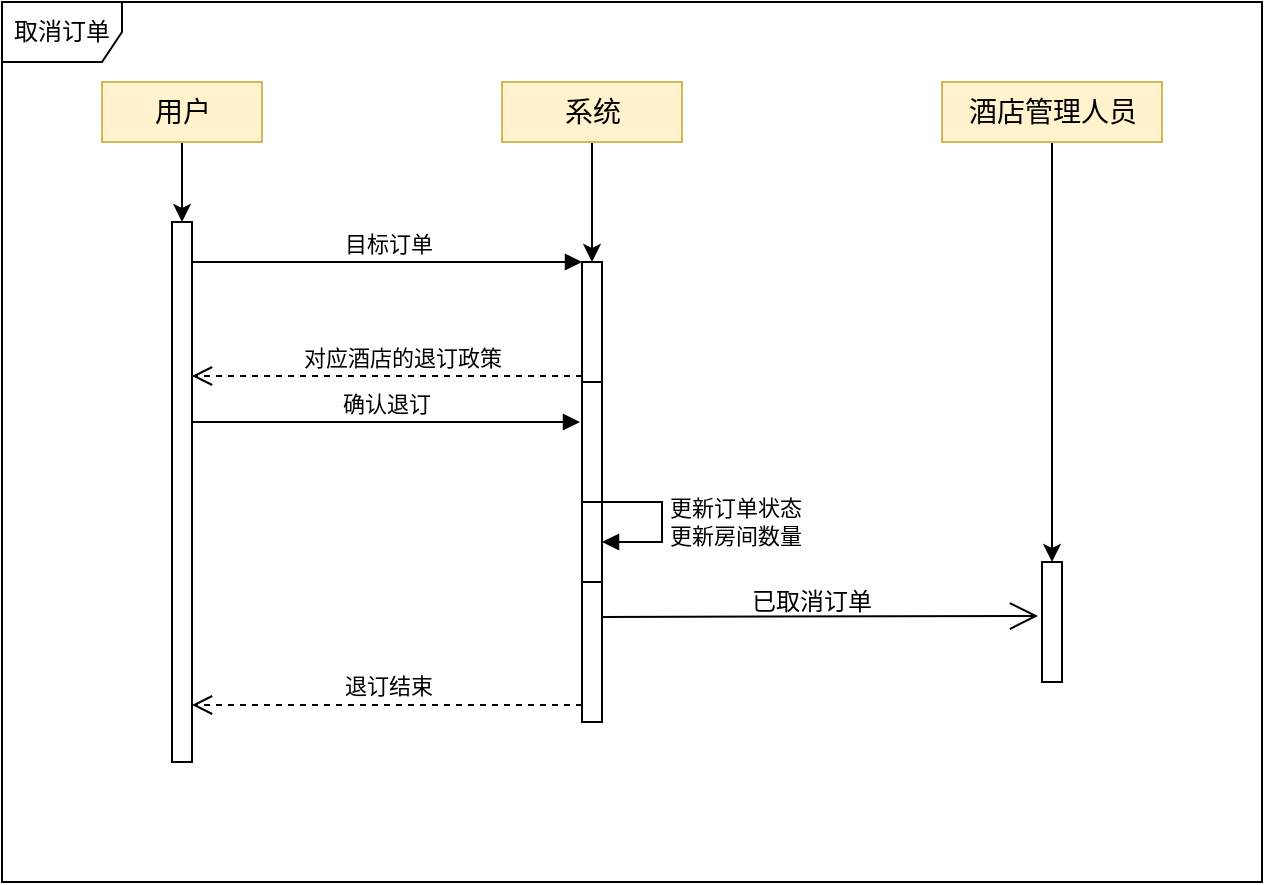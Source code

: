 <mxfile version="12.8.8" type="device"><diagram id="35aAQl2tRYmaV970tBI6" name="Page-1"><mxGraphModel dx="1038" dy="576" grid="1" gridSize="10" guides="1" tooltips="1" connect="1" arrows="1" fold="1" page="1" pageScale="1" pageWidth="827" pageHeight="1169" math="0" shadow="0"><root><mxCell id="0"/><mxCell id="1" parent="0"/><mxCell id="Z0g2VpmoBOM07DH425oh-5" value="" style="edgeStyle=orthogonalEdgeStyle;rounded=0;orthogonalLoop=1;jettySize=auto;html=1;" edge="1" parent="1" source="Z0g2VpmoBOM07DH425oh-1" target="Z0g2VpmoBOM07DH425oh-4"><mxGeometry relative="1" as="geometry"/></mxCell><mxCell id="Z0g2VpmoBOM07DH425oh-1" value="&lt;font style=&quot;font-size: 14px&quot;&gt;用户&lt;/font&gt;" style="html=1;fillColor=#fff2cc;strokeColor=#d6b656;" vertex="1" parent="1"><mxGeometry x="150" y="110" width="80" height="30" as="geometry"/></mxCell><mxCell id="Z0g2VpmoBOM07DH425oh-9" value="" style="edgeStyle=orthogonalEdgeStyle;rounded=0;orthogonalLoop=1;jettySize=auto;html=1;" edge="1" parent="1" source="Z0g2VpmoBOM07DH425oh-2" target="Z0g2VpmoBOM07DH425oh-6"><mxGeometry relative="1" as="geometry"/></mxCell><mxCell id="Z0g2VpmoBOM07DH425oh-2" value="&lt;font style=&quot;font-size: 14px&quot;&gt;系统&lt;/font&gt;" style="html=1;fillColor=#fff2cc;strokeColor=#d6b656;" vertex="1" parent="1"><mxGeometry x="350" y="110" width="90" height="30" as="geometry"/></mxCell><mxCell id="Z0g2VpmoBOM07DH425oh-25" style="edgeStyle=orthogonalEdgeStyle;rounded=0;orthogonalLoop=1;jettySize=auto;html=1;" edge="1" parent="1" source="Z0g2VpmoBOM07DH425oh-3" target="Z0g2VpmoBOM07DH425oh-22"><mxGeometry relative="1" as="geometry"/></mxCell><mxCell id="Z0g2VpmoBOM07DH425oh-3" value="&lt;font style=&quot;font-size: 14px&quot;&gt;酒店管理人员&lt;/font&gt;" style="html=1;fillColor=#fff2cc;strokeColor=#d6b656;" vertex="1" parent="1"><mxGeometry x="570" y="110" width="110" height="30" as="geometry"/></mxCell><mxCell id="Z0g2VpmoBOM07DH425oh-4" value="" style="html=1;points=[];perimeter=orthogonalPerimeter;" vertex="1" parent="1"><mxGeometry x="185" y="180" width="10" height="270" as="geometry"/></mxCell><mxCell id="Z0g2VpmoBOM07DH425oh-6" value="" style="html=1;points=[];perimeter=orthogonalPerimeter;" vertex="1" parent="1"><mxGeometry x="390" y="200" width="10" height="60" as="geometry"/></mxCell><mxCell id="Z0g2VpmoBOM07DH425oh-7" value="目标订单" style="html=1;verticalAlign=bottom;endArrow=block;entryX=0;entryY=0;" edge="1" target="Z0g2VpmoBOM07DH425oh-6" parent="1" source="Z0g2VpmoBOM07DH425oh-4"><mxGeometry relative="1" as="geometry"><mxPoint x="320" y="200" as="sourcePoint"/></mxGeometry></mxCell><mxCell id="Z0g2VpmoBOM07DH425oh-8" value="对应酒店的退订政策" style="html=1;verticalAlign=bottom;endArrow=open;dashed=1;endSize=8;exitX=0;exitY=0.95;" edge="1" source="Z0g2VpmoBOM07DH425oh-6" parent="1" target="Z0g2VpmoBOM07DH425oh-4"><mxGeometry x="0.026" y="-10" relative="1" as="geometry"><mxPoint x="320" y="276" as="targetPoint"/><Array as="points"><mxPoint x="290" y="257"/></Array><mxPoint x="10" y="10" as="offset"/></mxGeometry></mxCell><mxCell id="Z0g2VpmoBOM07DH425oh-16" value="" style="html=1;points=[];perimeter=orthogonalPerimeter;" vertex="1" parent="1"><mxGeometry x="390" y="260" width="10" height="170" as="geometry"/></mxCell><mxCell id="Z0g2VpmoBOM07DH425oh-17" value="确认退订" style="html=1;verticalAlign=bottom;endArrow=block;" edge="1" parent="1" source="Z0g2VpmoBOM07DH425oh-4"><mxGeometry relative="1" as="geometry"><mxPoint x="320" y="281" as="sourcePoint"/><mxPoint x="389" y="280" as="targetPoint"/></mxGeometry></mxCell><mxCell id="Z0g2VpmoBOM07DH425oh-18" value="退订结束" style="html=1;verticalAlign=bottom;endArrow=open;dashed=1;endSize=8;exitX=0;exitY=0.95;" edge="1" source="Z0g2VpmoBOM07DH425oh-16" parent="1" target="Z0g2VpmoBOM07DH425oh-4"><mxGeometry relative="1" as="geometry"><mxPoint x="320" y="336" as="targetPoint"/></mxGeometry></mxCell><mxCell id="Z0g2VpmoBOM07DH425oh-19" value="" style="html=1;points=[];perimeter=orthogonalPerimeter;" vertex="1" parent="1"><mxGeometry x="390" y="320" width="10" height="40" as="geometry"/></mxCell><mxCell id="Z0g2VpmoBOM07DH425oh-20" value="更新订单状态&lt;br&gt;更新房间数量" style="edgeStyle=orthogonalEdgeStyle;html=1;align=left;spacingLeft=2;endArrow=block;rounded=0;exitX=1;exitY=0.294;exitDx=0;exitDy=0;exitPerimeter=0;" edge="1" target="Z0g2VpmoBOM07DH425oh-19" parent="1" source="Z0g2VpmoBOM07DH425oh-16"><mxGeometry x="0.112" relative="1" as="geometry"><mxPoint x="395" y="320" as="sourcePoint"/><Array as="points"><mxPoint x="400" y="320"/><mxPoint x="430" y="320"/><mxPoint x="430" y="340"/></Array><mxPoint as="offset"/></mxGeometry></mxCell><mxCell id="Z0g2VpmoBOM07DH425oh-22" value="" style="html=1;points=[];perimeter=orthogonalPerimeter;" vertex="1" parent="1"><mxGeometry x="620" y="350" width="10" height="60" as="geometry"/></mxCell><mxCell id="Z0g2VpmoBOM07DH425oh-26" value="" style="endArrow=open;endFill=1;endSize=12;html=1;exitX=0.959;exitY=0.691;exitDx=0;exitDy=0;exitPerimeter=0;" edge="1" parent="1" source="Z0g2VpmoBOM07DH425oh-16"><mxGeometry width="160" relative="1" as="geometry"><mxPoint x="390" y="280" as="sourcePoint"/><mxPoint x="618" y="377" as="targetPoint"/></mxGeometry></mxCell><mxCell id="Z0g2VpmoBOM07DH425oh-27" value="已取消订单" style="text;html=1;strokeColor=none;fillColor=none;align=center;verticalAlign=middle;whiteSpace=wrap;rounded=0;" vertex="1" parent="1"><mxGeometry x="460" y="360" width="90" height="20" as="geometry"/></mxCell><mxCell id="Z0g2VpmoBOM07DH425oh-28" value="取消订单" style="shape=umlFrame;whiteSpace=wrap;html=1;" vertex="1" parent="1"><mxGeometry x="100" y="70" width="630" height="440" as="geometry"/></mxCell></root></mxGraphModel></diagram></mxfile>